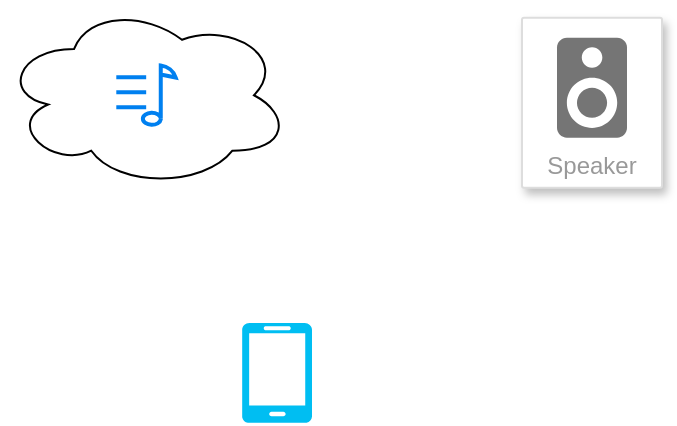 <mxfile>
    <diagram id="Fez51QLX6yPUm-_a4iuM" name="Page-1">
        <mxGraphModel dx="569" dy="786" grid="1" gridSize="10" guides="1" tooltips="1" connect="1" arrows="1" fold="1" page="1" pageScale="1" pageWidth="827" pageHeight="1169" math="0" shadow="0">
            <root>
                <mxCell id="0"/>
                <mxCell id="1" parent="0"/>
                <mxCell id="bkRi8aOQFHDNeQfc3l1W-10" value="" style="ellipse;shape=cloud;whiteSpace=wrap;html=1;" parent="1" vertex="1">
                    <mxGeometry x="420" y="187.42" width="144" height="92.42" as="geometry"/>
                </mxCell>
                <mxCell id="bkRi8aOQFHDNeQfc3l1W-11" value="" style="html=1;verticalLabelPosition=bottom;align=center;labelBackgroundColor=#ffffff;verticalAlign=top;strokeWidth=2;strokeColor=#0080F0;shadow=0;dashed=0;shape=mxgraph.ios7.icons.note;pointerEvents=1" parent="1" vertex="1">
                    <mxGeometry x="477.15" y="218.78" width="29.7" height="29.7" as="geometry"/>
                </mxCell>
                <mxCell id="bkRi8aOQFHDNeQfc3l1W-12" value="Speaker" style="strokeColor=#dddddd;shadow=1;strokeWidth=1;rounded=1;absoluteArcSize=1;arcSize=2;labelPosition=center;verticalLabelPosition=middle;align=center;verticalAlign=bottom;spacingLeft=0;fontColor=#999999;fontSize=12;whiteSpace=wrap;spacingBottom=2;" parent="1" vertex="1">
                    <mxGeometry x="680" y="194.84" width="70" height="85" as="geometry"/>
                </mxCell>
                <mxCell id="bkRi8aOQFHDNeQfc3l1W-13" value="" style="dashed=0;connectable=0;html=1;fillColor=#757575;strokeColor=none;shape=mxgraph.gcp2.speaker;part=1;" parent="bkRi8aOQFHDNeQfc3l1W-12" vertex="1">
                    <mxGeometry x="0.5" width="35" height="50" relative="1" as="geometry">
                        <mxPoint x="-17.5" y="10" as="offset"/>
                    </mxGeometry>
                </mxCell>
                <mxCell id="bkRi8aOQFHDNeQfc3l1W-14" value="" style="verticalLabelPosition=bottom;html=1;verticalAlign=top;align=center;strokeColor=none;fillColor=#00BEF2;shape=mxgraph.azure.mobile;pointerEvents=1;" parent="1" vertex="1">
                    <mxGeometry x="540" y="347.42" width="35" height="50" as="geometry"/>
                </mxCell>
            </root>
        </mxGraphModel>
    </diagram>
</mxfile>